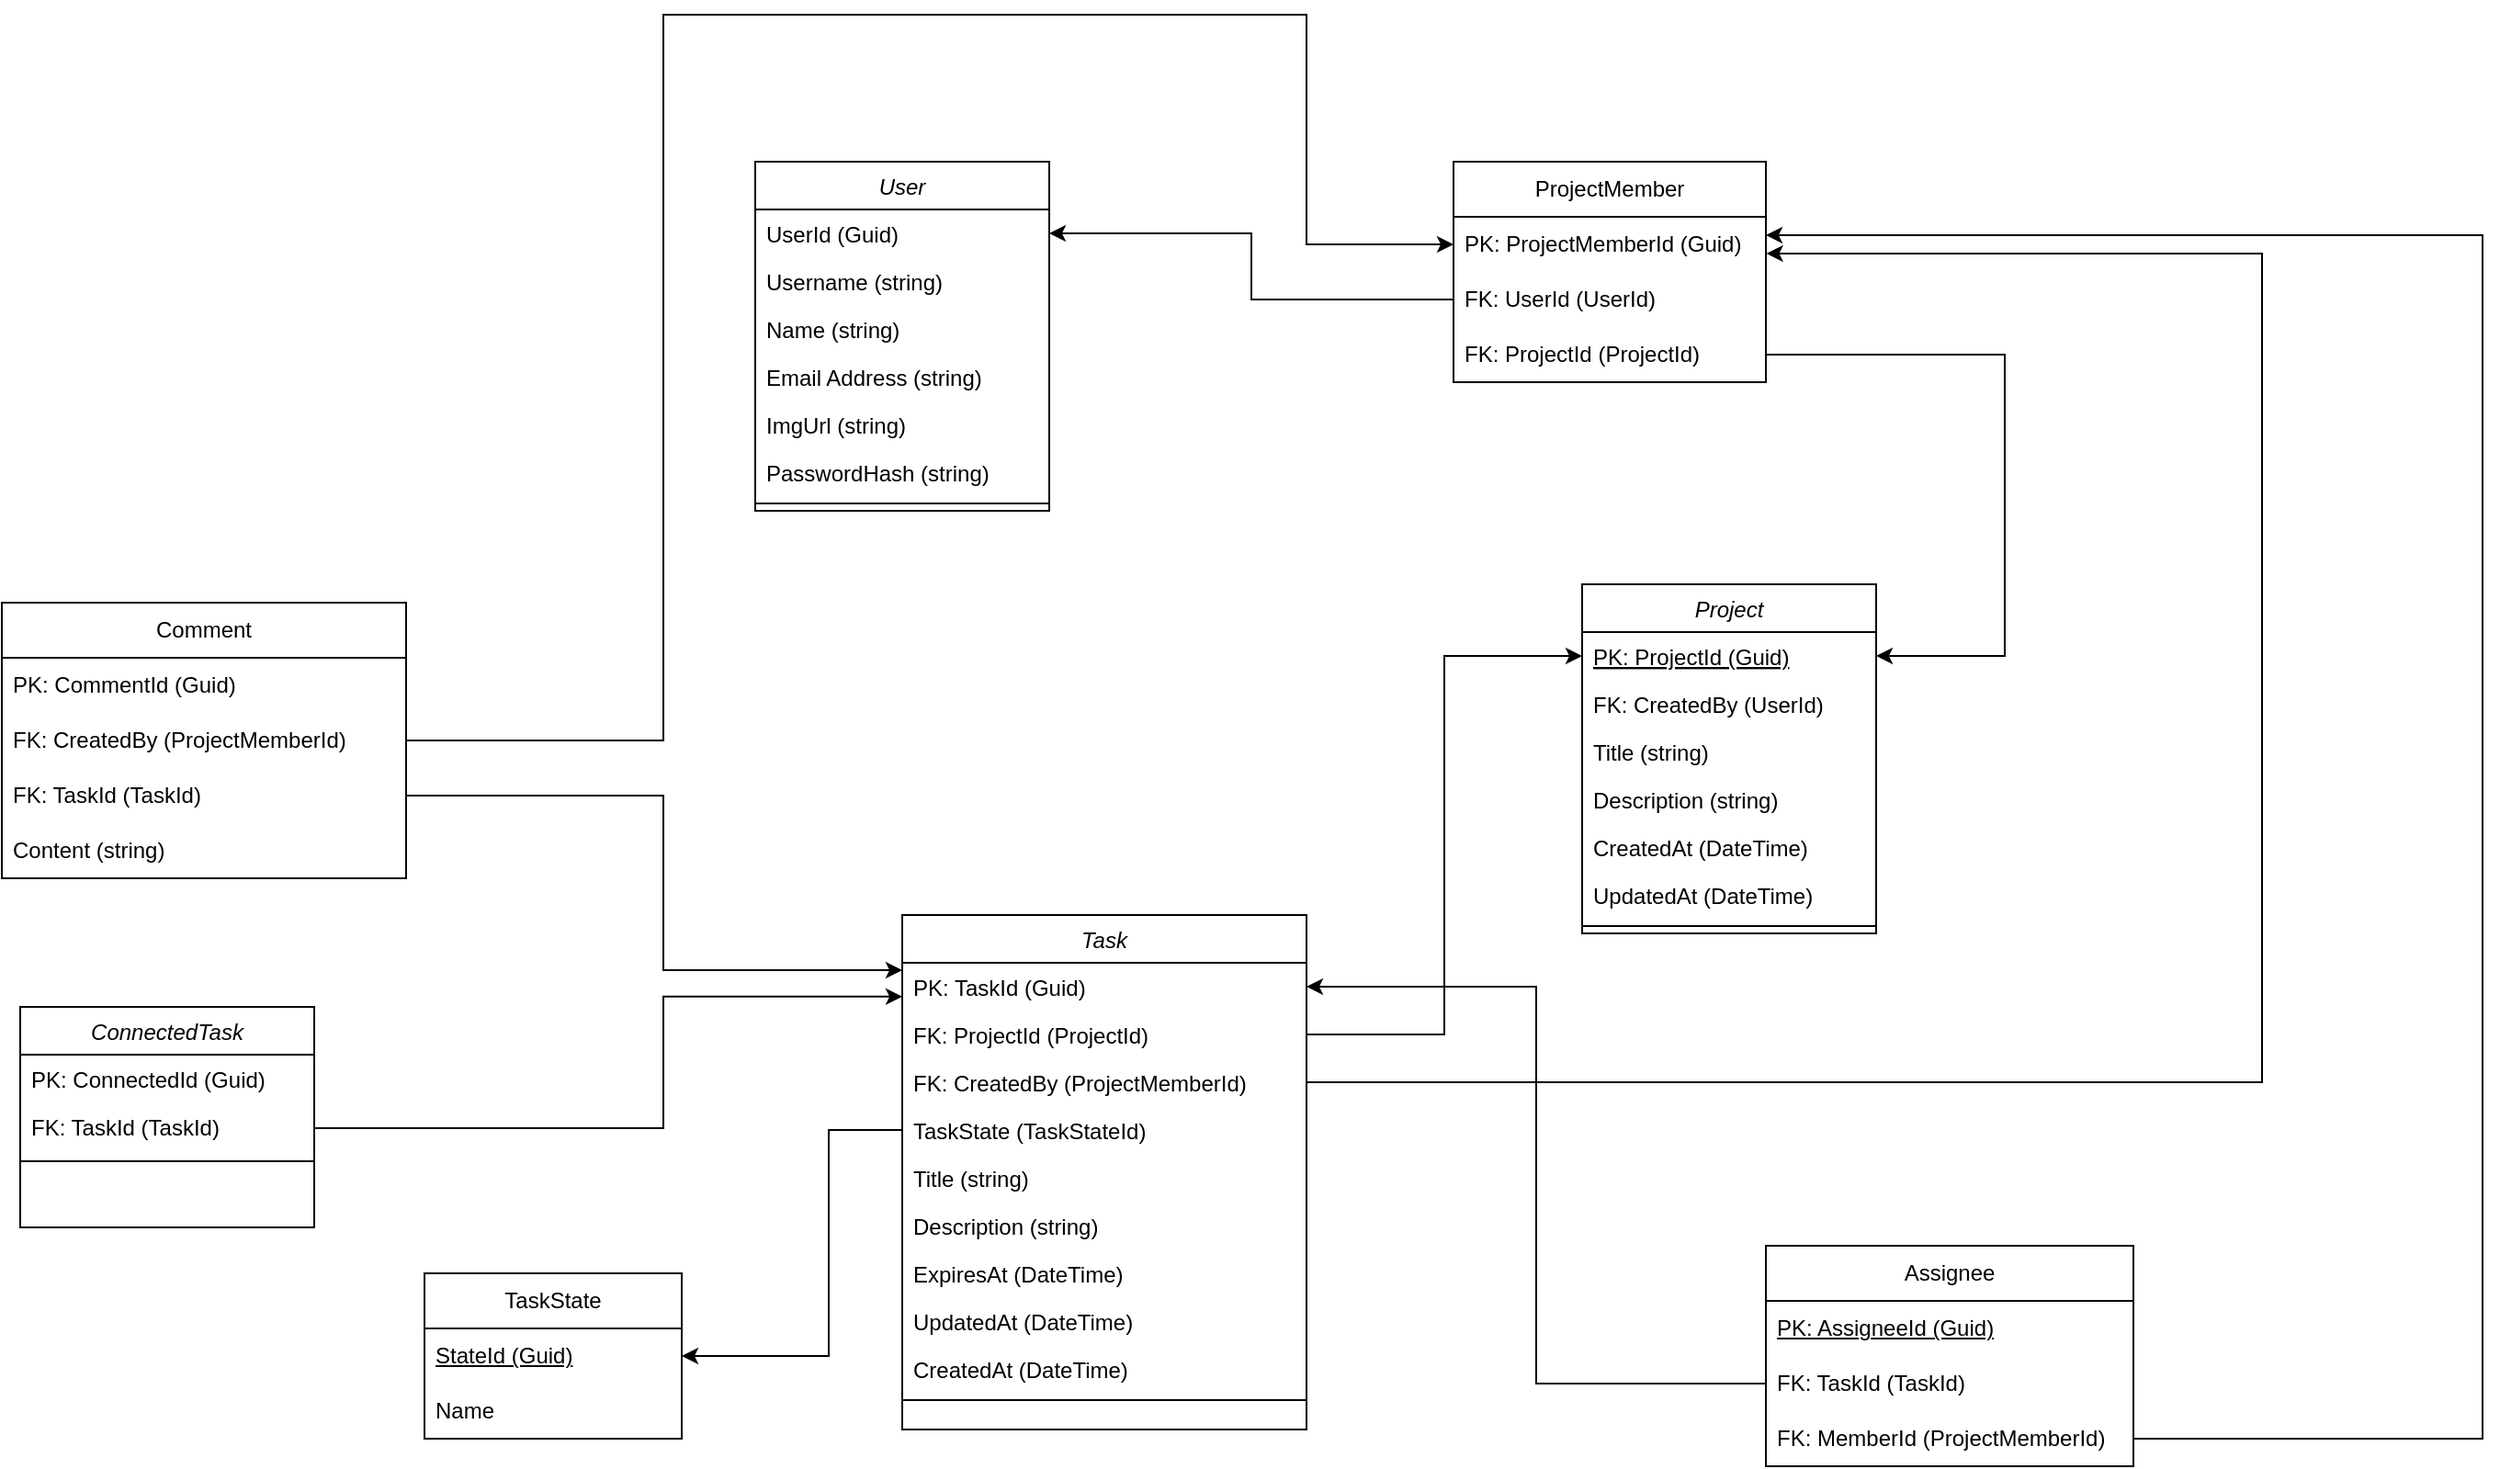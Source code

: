 <mxfile version="26.2.4">
  <diagram id="C5RBs43oDa-KdzZeNtuy" name="Page-1">
    <mxGraphModel dx="668" dy="422" grid="1" gridSize="10" guides="1" tooltips="1" connect="1" arrows="1" fold="1" page="1" pageScale="1" pageWidth="827" pageHeight="1169" math="0" shadow="0">
      <root>
        <mxCell id="WIyWlLk6GJQsqaUBKTNV-0" />
        <mxCell id="WIyWlLk6GJQsqaUBKTNV-1" parent="WIyWlLk6GJQsqaUBKTNV-0" />
        <mxCell id="zkfFHV4jXpPFQw0GAbJ--0" value="User" style="swimlane;fontStyle=2;align=center;verticalAlign=top;childLayout=stackLayout;horizontal=1;startSize=26;horizontalStack=0;resizeParent=1;resizeLast=0;collapsible=1;marginBottom=0;rounded=0;shadow=0;strokeWidth=1;" parent="WIyWlLk6GJQsqaUBKTNV-1" vertex="1">
          <mxGeometry x="490" y="190" width="160" height="190" as="geometry">
            <mxRectangle x="230" y="140" width="160" height="26" as="alternateBounds" />
          </mxGeometry>
        </mxCell>
        <mxCell id="tAFzCg3SyGert5Uo2pXk-0" value="UserId (Guid)" style="text;align=left;verticalAlign=top;spacingLeft=4;spacingRight=4;overflow=hidden;rotatable=0;points=[[0,0.5],[1,0.5]];portConstraint=eastwest;" parent="zkfFHV4jXpPFQw0GAbJ--0" vertex="1">
          <mxGeometry y="26" width="160" height="26" as="geometry" />
        </mxCell>
        <mxCell id="tAFzCg3SyGert5Uo2pXk-1" value="Username (string)" style="text;align=left;verticalAlign=top;spacingLeft=4;spacingRight=4;overflow=hidden;rotatable=0;points=[[0,0.5],[1,0.5]];portConstraint=eastwest;" parent="zkfFHV4jXpPFQw0GAbJ--0" vertex="1">
          <mxGeometry y="52" width="160" height="26" as="geometry" />
        </mxCell>
        <mxCell id="zkfFHV4jXpPFQw0GAbJ--1" value="Name (string)" style="text;align=left;verticalAlign=top;spacingLeft=4;spacingRight=4;overflow=hidden;rotatable=0;points=[[0,0.5],[1,0.5]];portConstraint=eastwest;" parent="zkfFHV4jXpPFQw0GAbJ--0" vertex="1">
          <mxGeometry y="78" width="160" height="26" as="geometry" />
        </mxCell>
        <mxCell id="zkfFHV4jXpPFQw0GAbJ--3" value="Email Address (string)" style="text;align=left;verticalAlign=top;spacingLeft=4;spacingRight=4;overflow=hidden;rotatable=0;points=[[0,0.5],[1,0.5]];portConstraint=eastwest;rounded=0;shadow=0;html=0;" parent="zkfFHV4jXpPFQw0GAbJ--0" vertex="1">
          <mxGeometry y="104" width="160" height="26" as="geometry" />
        </mxCell>
        <mxCell id="4H5SRpMd692fheJzNYXY-16" value="ImgUrl (string)" style="text;align=left;verticalAlign=top;spacingLeft=4;spacingRight=4;overflow=hidden;rotatable=0;points=[[0,0.5],[1,0.5]];portConstraint=eastwest;rounded=0;shadow=0;html=0;" vertex="1" parent="zkfFHV4jXpPFQw0GAbJ--0">
          <mxGeometry y="130" width="160" height="26" as="geometry" />
        </mxCell>
        <mxCell id="tAFzCg3SyGert5Uo2pXk-33" value="PasswordHash (string)" style="text;align=left;verticalAlign=top;spacingLeft=4;spacingRight=4;overflow=hidden;rotatable=0;points=[[0,0.5],[1,0.5]];portConstraint=eastwest;rounded=0;shadow=0;html=0;" parent="zkfFHV4jXpPFQw0GAbJ--0" vertex="1">
          <mxGeometry y="156" width="160" height="26" as="geometry" />
        </mxCell>
        <mxCell id="zkfFHV4jXpPFQw0GAbJ--4" value="" style="line;html=1;strokeWidth=1;align=left;verticalAlign=middle;spacingTop=-1;spacingLeft=3;spacingRight=3;rotatable=0;labelPosition=right;points=[];portConstraint=eastwest;" parent="zkfFHV4jXpPFQw0GAbJ--0" vertex="1">
          <mxGeometry y="182" width="160" height="8" as="geometry" />
        </mxCell>
        <mxCell id="tAFzCg3SyGert5Uo2pXk-2" value="Project" style="swimlane;fontStyle=2;align=center;verticalAlign=top;childLayout=stackLayout;horizontal=1;startSize=26;horizontalStack=0;resizeParent=1;resizeLast=0;collapsible=1;marginBottom=0;rounded=0;shadow=0;strokeWidth=1;" parent="WIyWlLk6GJQsqaUBKTNV-1" vertex="1">
          <mxGeometry x="940" y="420" width="160" height="190" as="geometry">
            <mxRectangle x="230" y="140" width="160" height="26" as="alternateBounds" />
          </mxGeometry>
        </mxCell>
        <mxCell id="tAFzCg3SyGert5Uo2pXk-3" value="PK: ProjectId (Guid)" style="text;align=left;verticalAlign=top;spacingLeft=4;spacingRight=4;overflow=hidden;rotatable=0;points=[[0,0.5],[1,0.5]];portConstraint=eastwest;fontStyle=4" parent="tAFzCg3SyGert5Uo2pXk-2" vertex="1">
          <mxGeometry y="26" width="160" height="26" as="geometry" />
        </mxCell>
        <mxCell id="tAFzCg3SyGert5Uo2pXk-6" value="FK: CreatedBy (UserId)" style="text;align=left;verticalAlign=top;spacingLeft=4;spacingRight=4;overflow=hidden;rotatable=0;points=[[0,0.5],[1,0.5]];portConstraint=eastwest;rounded=0;shadow=0;html=0;" parent="tAFzCg3SyGert5Uo2pXk-2" vertex="1">
          <mxGeometry y="52" width="160" height="26" as="geometry" />
        </mxCell>
        <mxCell id="tAFzCg3SyGert5Uo2pXk-4" value="Title (string)" style="text;align=left;verticalAlign=top;spacingLeft=4;spacingRight=4;overflow=hidden;rotatable=0;points=[[0,0.5],[1,0.5]];portConstraint=eastwest;" parent="tAFzCg3SyGert5Uo2pXk-2" vertex="1">
          <mxGeometry y="78" width="160" height="26" as="geometry" />
        </mxCell>
        <mxCell id="tAFzCg3SyGert5Uo2pXk-21" value="Description (string)" style="text;align=left;verticalAlign=top;spacingLeft=4;spacingRight=4;overflow=hidden;rotatable=0;points=[[0,0.5],[1,0.5]];portConstraint=eastwest;" parent="tAFzCg3SyGert5Uo2pXk-2" vertex="1">
          <mxGeometry y="104" width="160" height="26" as="geometry" />
        </mxCell>
        <mxCell id="tAFzCg3SyGert5Uo2pXk-5" value="CreatedAt (DateTime)" style="text;align=left;verticalAlign=top;spacingLeft=4;spacingRight=4;overflow=hidden;rotatable=0;points=[[0,0.5],[1,0.5]];portConstraint=eastwest;" parent="tAFzCg3SyGert5Uo2pXk-2" vertex="1">
          <mxGeometry y="130" width="160" height="26" as="geometry" />
        </mxCell>
        <mxCell id="4H5SRpMd692fheJzNYXY-14" value="UpdatedAt (DateTime)" style="text;align=left;verticalAlign=top;spacingLeft=4;spacingRight=4;overflow=hidden;rotatable=0;points=[[0,0.5],[1,0.5]];portConstraint=eastwest;rounded=0;shadow=0;html=0;" vertex="1" parent="tAFzCg3SyGert5Uo2pXk-2">
          <mxGeometry y="156" width="160" height="26" as="geometry" />
        </mxCell>
        <mxCell id="tAFzCg3SyGert5Uo2pXk-8" value="" style="line;html=1;strokeWidth=1;align=left;verticalAlign=middle;spacingTop=-1;spacingLeft=3;spacingRight=3;rotatable=0;labelPosition=right;points=[];portConstraint=eastwest;" parent="tAFzCg3SyGert5Uo2pXk-2" vertex="1">
          <mxGeometry y="182" width="160" height="8" as="geometry" />
        </mxCell>
        <mxCell id="tAFzCg3SyGert5Uo2pXk-10" value="Task" style="swimlane;fontStyle=2;align=center;verticalAlign=top;childLayout=stackLayout;horizontal=1;startSize=26;horizontalStack=0;resizeParent=1;resizeLast=0;collapsible=1;marginBottom=0;rounded=0;shadow=0;strokeWidth=1;" parent="WIyWlLk6GJQsqaUBKTNV-1" vertex="1">
          <mxGeometry x="570" y="600" width="220" height="280" as="geometry">
            <mxRectangle x="230" y="140" width="160" height="26" as="alternateBounds" />
          </mxGeometry>
        </mxCell>
        <mxCell id="tAFzCg3SyGert5Uo2pXk-16" value="PK: TaskId (Guid)" style="text;align=left;verticalAlign=top;spacingLeft=4;spacingRight=4;overflow=hidden;rotatable=0;points=[[0,0.5],[1,0.5]];portConstraint=eastwest;rounded=0;shadow=0;html=0;" parent="tAFzCg3SyGert5Uo2pXk-10" vertex="1">
          <mxGeometry y="26" width="220" height="26" as="geometry" />
        </mxCell>
        <mxCell id="tAFzCg3SyGert5Uo2pXk-11" value="FK: ProjectId (ProjectId)" style="text;align=left;verticalAlign=top;spacingLeft=4;spacingRight=4;overflow=hidden;rotatable=0;points=[[0,0.5],[1,0.5]];portConstraint=eastwest;" parent="tAFzCg3SyGert5Uo2pXk-10" vertex="1">
          <mxGeometry y="52" width="220" height="26" as="geometry" />
        </mxCell>
        <mxCell id="tAFzCg3SyGert5Uo2pXk-12" value="FK: CreatedBy (ProjectMemberId)" style="text;align=left;verticalAlign=top;spacingLeft=4;spacingRight=4;overflow=hidden;rotatable=0;points=[[0,0.5],[1,0.5]];portConstraint=eastwest;rounded=0;shadow=0;html=0;" parent="tAFzCg3SyGert5Uo2pXk-10" vertex="1">
          <mxGeometry y="78" width="220" height="26" as="geometry" />
        </mxCell>
        <mxCell id="4H5SRpMd692fheJzNYXY-7" value="TaskState (TaskStateId)" style="text;align=left;verticalAlign=top;spacingLeft=4;spacingRight=4;overflow=hidden;rotatable=0;points=[[0,0.5],[1,0.5]];portConstraint=eastwest;" vertex="1" parent="tAFzCg3SyGert5Uo2pXk-10">
          <mxGeometry y="104" width="220" height="26" as="geometry" />
        </mxCell>
        <mxCell id="tAFzCg3SyGert5Uo2pXk-13" value="Title (string)" style="text;align=left;verticalAlign=top;spacingLeft=4;spacingRight=4;overflow=hidden;rotatable=0;points=[[0,0.5],[1,0.5]];portConstraint=eastwest;" parent="tAFzCg3SyGert5Uo2pXk-10" vertex="1">
          <mxGeometry y="130" width="220" height="26" as="geometry" />
        </mxCell>
        <mxCell id="tAFzCg3SyGert5Uo2pXk-14" value="Description (string)" style="text;align=left;verticalAlign=top;spacingLeft=4;spacingRight=4;overflow=hidden;rotatable=0;points=[[0,0.5],[1,0.5]];portConstraint=eastwest;" parent="tAFzCg3SyGert5Uo2pXk-10" vertex="1">
          <mxGeometry y="156" width="220" height="26" as="geometry" />
        </mxCell>
        <mxCell id="4H5SRpMd692fheJzNYXY-0" value="ExpiresAt (DateTime)" style="text;align=left;verticalAlign=top;spacingLeft=4;spacingRight=4;overflow=hidden;rotatable=0;points=[[0,0.5],[1,0.5]];portConstraint=eastwest;rounded=0;shadow=0;html=0;" vertex="1" parent="tAFzCg3SyGert5Uo2pXk-10">
          <mxGeometry y="182" width="220" height="26" as="geometry" />
        </mxCell>
        <mxCell id="4H5SRpMd692fheJzNYXY-17" value="UpdatedAt (DateTime)" style="text;align=left;verticalAlign=top;spacingLeft=4;spacingRight=4;overflow=hidden;rotatable=0;points=[[0,0.5],[1,0.5]];portConstraint=eastwest;rounded=0;shadow=0;html=0;" vertex="1" parent="tAFzCg3SyGert5Uo2pXk-10">
          <mxGeometry y="208" width="220" height="26" as="geometry" />
        </mxCell>
        <mxCell id="tAFzCg3SyGert5Uo2pXk-19" value="CreatedAt (DateTime)" style="text;align=left;verticalAlign=top;spacingLeft=4;spacingRight=4;overflow=hidden;rotatable=0;points=[[0,0.5],[1,0.5]];portConstraint=eastwest;rounded=0;shadow=0;html=0;" parent="tAFzCg3SyGert5Uo2pXk-10" vertex="1">
          <mxGeometry y="234" width="220" height="26" as="geometry" />
        </mxCell>
        <mxCell id="tAFzCg3SyGert5Uo2pXk-15" value="" style="line;html=1;strokeWidth=1;align=left;verticalAlign=middle;spacingTop=-1;spacingLeft=3;spacingRight=3;rotatable=0;labelPosition=right;points=[];portConstraint=eastwest;" parent="tAFzCg3SyGert5Uo2pXk-10" vertex="1">
          <mxGeometry y="260" width="220" height="8" as="geometry" />
        </mxCell>
        <mxCell id="tAFzCg3SyGert5Uo2pXk-28" value="Comment" style="swimlane;fontStyle=0;childLayout=stackLayout;horizontal=1;startSize=30;horizontalStack=0;resizeParent=1;resizeParentMax=0;resizeLast=0;collapsible=1;marginBottom=0;whiteSpace=wrap;html=1;" parent="WIyWlLk6GJQsqaUBKTNV-1" vertex="1">
          <mxGeometry x="80" y="430" width="220" height="150" as="geometry" />
        </mxCell>
        <mxCell id="tAFzCg3SyGert5Uo2pXk-29" value="PK: CommentId (Guid)" style="text;strokeColor=none;fillColor=none;align=left;verticalAlign=middle;spacingLeft=4;spacingRight=4;overflow=hidden;points=[[0,0.5],[1,0.5]];portConstraint=eastwest;rotatable=0;whiteSpace=wrap;html=1;" parent="tAFzCg3SyGert5Uo2pXk-28" vertex="1">
          <mxGeometry y="30" width="220" height="30" as="geometry" />
        </mxCell>
        <mxCell id="tAFzCg3SyGert5Uo2pXk-31" value="FK: CreatedBy (ProjectMemberId)" style="text;strokeColor=none;fillColor=none;align=left;verticalAlign=middle;spacingLeft=4;spacingRight=4;overflow=hidden;points=[[0,0.5],[1,0.5]];portConstraint=eastwest;rotatable=0;whiteSpace=wrap;html=1;" parent="tAFzCg3SyGert5Uo2pXk-28" vertex="1">
          <mxGeometry y="60" width="220" height="30" as="geometry" />
        </mxCell>
        <mxCell id="tAFzCg3SyGert5Uo2pXk-32" value="FK: TaskId (TaskId)" style="text;strokeColor=none;fillColor=none;align=left;verticalAlign=middle;spacingLeft=4;spacingRight=4;overflow=hidden;points=[[0,0.5],[1,0.5]];portConstraint=eastwest;rotatable=0;whiteSpace=wrap;html=1;" parent="tAFzCg3SyGert5Uo2pXk-28" vertex="1">
          <mxGeometry y="90" width="220" height="30" as="geometry" />
        </mxCell>
        <mxCell id="tAFzCg3SyGert5Uo2pXk-30" value="Content (string)" style="text;strokeColor=none;fillColor=none;align=left;verticalAlign=middle;spacingLeft=4;spacingRight=4;overflow=hidden;points=[[0,0.5],[1,0.5]];portConstraint=eastwest;rotatable=0;whiteSpace=wrap;html=1;" parent="tAFzCg3SyGert5Uo2pXk-28" vertex="1">
          <mxGeometry y="120" width="220" height="30" as="geometry" />
        </mxCell>
        <mxCell id="tAFzCg3SyGert5Uo2pXk-36" value="ProjectMember" style="swimlane;fontStyle=0;childLayout=stackLayout;horizontal=1;startSize=30;horizontalStack=0;resizeParent=1;resizeParentMax=0;resizeLast=0;collapsible=1;marginBottom=0;whiteSpace=wrap;html=1;" parent="WIyWlLk6GJQsqaUBKTNV-1" vertex="1">
          <mxGeometry x="870" y="190" width="170" height="120" as="geometry" />
        </mxCell>
        <mxCell id="tAFzCg3SyGert5Uo2pXk-37" value="PK: ProjectMemberId (Guid)" style="text;strokeColor=none;fillColor=none;align=left;verticalAlign=middle;spacingLeft=4;spacingRight=4;overflow=hidden;points=[[0,0.5],[1,0.5]];portConstraint=eastwest;rotatable=0;whiteSpace=wrap;html=1;" parent="tAFzCg3SyGert5Uo2pXk-36" vertex="1">
          <mxGeometry y="30" width="170" height="30" as="geometry" />
        </mxCell>
        <mxCell id="tAFzCg3SyGert5Uo2pXk-59" value="FK: UserId (UserId)" style="text;strokeColor=none;fillColor=none;align=left;verticalAlign=middle;spacingLeft=4;spacingRight=4;overflow=hidden;points=[[0,0.5],[1,0.5]];portConstraint=eastwest;rotatable=0;whiteSpace=wrap;html=1;" parent="tAFzCg3SyGert5Uo2pXk-36" vertex="1">
          <mxGeometry y="60" width="170" height="30" as="geometry" />
        </mxCell>
        <mxCell id="tAFzCg3SyGert5Uo2pXk-38" value="FK: ProjectId (ProjectId)" style="text;strokeColor=none;fillColor=none;align=left;verticalAlign=middle;spacingLeft=4;spacingRight=4;overflow=hidden;points=[[0,0.5],[1,0.5]];portConstraint=eastwest;rotatable=0;whiteSpace=wrap;html=1;" parent="tAFzCg3SyGert5Uo2pXk-36" vertex="1">
          <mxGeometry y="90" width="170" height="30" as="geometry" />
        </mxCell>
        <mxCell id="oheZdHdnpXRGb6486oji-0" value="ConnectedTask" style="swimlane;fontStyle=2;align=center;verticalAlign=top;childLayout=stackLayout;horizontal=1;startSize=26;horizontalStack=0;resizeParent=1;resizeLast=0;collapsible=1;marginBottom=0;rounded=0;shadow=0;strokeWidth=1;" parent="WIyWlLk6GJQsqaUBKTNV-1" vertex="1">
          <mxGeometry x="90" y="650" width="160" height="120" as="geometry">
            <mxRectangle x="230" y="140" width="160" height="26" as="alternateBounds" />
          </mxGeometry>
        </mxCell>
        <mxCell id="oheZdHdnpXRGb6486oji-1" value="PK: ConnectedId (Guid)" style="text;align=left;verticalAlign=top;spacingLeft=4;spacingRight=4;overflow=hidden;rotatable=0;points=[[0,0.5],[1,0.5]];portConstraint=eastwest;rounded=0;shadow=0;html=0;" parent="oheZdHdnpXRGb6486oji-0" vertex="1">
          <mxGeometry y="26" width="160" height="26" as="geometry" />
        </mxCell>
        <mxCell id="oheZdHdnpXRGb6486oji-8" value="FK: TaskId (TaskId)" style="text;align=left;verticalAlign=top;spacingLeft=4;spacingRight=4;overflow=hidden;rotatable=0;points=[[0,0.5],[1,0.5]];portConstraint=eastwest;rounded=0;shadow=0;html=0;" parent="oheZdHdnpXRGb6486oji-0" vertex="1">
          <mxGeometry y="52" width="160" height="28" as="geometry" />
        </mxCell>
        <mxCell id="oheZdHdnpXRGb6486oji-9" value="" style="line;html=1;strokeWidth=1;align=left;verticalAlign=middle;spacingTop=-1;spacingLeft=3;spacingRight=3;rotatable=0;labelPosition=right;points=[];portConstraint=eastwest;" parent="oheZdHdnpXRGb6486oji-0" vertex="1">
          <mxGeometry y="80" width="160" height="8" as="geometry" />
        </mxCell>
        <mxCell id="oheZdHdnpXRGb6486oji-12" style="edgeStyle=orthogonalEdgeStyle;rounded=0;orthogonalLoop=1;jettySize=auto;html=1;entryX=0;entryY=0.709;entryDx=0;entryDy=0;entryPerimeter=0;" parent="WIyWlLk6GJQsqaUBKTNV-1" source="oheZdHdnpXRGb6486oji-8" target="tAFzCg3SyGert5Uo2pXk-16" edge="1">
          <mxGeometry relative="1" as="geometry">
            <mxPoint x="570" y="650" as="targetPoint" />
            <Array as="points">
              <mxPoint x="440" y="716" />
              <mxPoint x="440" y="644" />
            </Array>
          </mxGeometry>
        </mxCell>
        <mxCell id="oheZdHdnpXRGb6486oji-14" style="edgeStyle=orthogonalEdgeStyle;rounded=0;orthogonalLoop=1;jettySize=auto;html=1;" parent="WIyWlLk6GJQsqaUBKTNV-1" source="tAFzCg3SyGert5Uo2pXk-32" edge="1">
          <mxGeometry relative="1" as="geometry">
            <mxPoint x="570" y="630" as="targetPoint" />
            <Array as="points">
              <mxPoint x="440" y="535" />
              <mxPoint x="440" y="630" />
            </Array>
          </mxGeometry>
        </mxCell>
        <mxCell id="oheZdHdnpXRGb6486oji-15" style="edgeStyle=orthogonalEdgeStyle;rounded=0;orthogonalLoop=1;jettySize=auto;html=1;entryX=0;entryY=0.5;entryDx=0;entryDy=0;" parent="WIyWlLk6GJQsqaUBKTNV-1" source="tAFzCg3SyGert5Uo2pXk-11" target="tAFzCg3SyGert5Uo2pXk-3" edge="1">
          <mxGeometry relative="1" as="geometry" />
        </mxCell>
        <mxCell id="oheZdHdnpXRGb6486oji-17" style="edgeStyle=orthogonalEdgeStyle;rounded=0;orthogonalLoop=1;jettySize=auto;html=1;entryX=1;entryY=0.5;entryDx=0;entryDy=0;" parent="WIyWlLk6GJQsqaUBKTNV-1" source="tAFzCg3SyGert5Uo2pXk-59" target="tAFzCg3SyGert5Uo2pXk-0" edge="1">
          <mxGeometry relative="1" as="geometry" />
        </mxCell>
        <mxCell id="oheZdHdnpXRGb6486oji-18" style="edgeStyle=orthogonalEdgeStyle;rounded=0;orthogonalLoop=1;jettySize=auto;html=1;entryX=1;entryY=0.5;entryDx=0;entryDy=0;exitX=1;exitY=0.5;exitDx=0;exitDy=0;" parent="WIyWlLk6GJQsqaUBKTNV-1" source="tAFzCg3SyGert5Uo2pXk-38" target="tAFzCg3SyGert5Uo2pXk-3" edge="1">
          <mxGeometry relative="1" as="geometry">
            <Array as="points">
              <mxPoint x="1170" y="295" />
              <mxPoint x="1170" y="459" />
            </Array>
          </mxGeometry>
        </mxCell>
        <mxCell id="oheZdHdnpXRGb6486oji-19" value="Assignee" style="swimlane;fontStyle=0;childLayout=stackLayout;horizontal=1;startSize=30;horizontalStack=0;resizeParent=1;resizeParentMax=0;resizeLast=0;collapsible=1;marginBottom=0;whiteSpace=wrap;html=1;" parent="WIyWlLk6GJQsqaUBKTNV-1" vertex="1">
          <mxGeometry x="1040" y="780" width="200" height="120" as="geometry" />
        </mxCell>
        <mxCell id="oheZdHdnpXRGb6486oji-20" value="&lt;u&gt;PK: AssigneeId (Guid)&lt;/u&gt;" style="text;strokeColor=none;fillColor=none;align=left;verticalAlign=middle;spacingLeft=4;spacingRight=4;overflow=hidden;points=[[0,0.5],[1,0.5]];portConstraint=eastwest;rotatable=0;whiteSpace=wrap;html=1;" parent="oheZdHdnpXRGb6486oji-19" vertex="1">
          <mxGeometry y="30" width="200" height="30" as="geometry" />
        </mxCell>
        <mxCell id="oheZdHdnpXRGb6486oji-21" value="FK: TaskId (TaskId)" style="text;strokeColor=none;fillColor=none;align=left;verticalAlign=middle;spacingLeft=4;spacingRight=4;overflow=hidden;points=[[0,0.5],[1,0.5]];portConstraint=eastwest;rotatable=0;whiteSpace=wrap;html=1;" parent="oheZdHdnpXRGb6486oji-19" vertex="1">
          <mxGeometry y="60" width="200" height="30" as="geometry" />
        </mxCell>
        <mxCell id="oheZdHdnpXRGb6486oji-22" value="FK: MemberId (ProjectMemberId)" style="text;strokeColor=none;fillColor=none;align=left;verticalAlign=middle;spacingLeft=4;spacingRight=4;overflow=hidden;points=[[0,0.5],[1,0.5]];portConstraint=eastwest;rotatable=0;whiteSpace=wrap;html=1;" parent="oheZdHdnpXRGb6486oji-19" vertex="1">
          <mxGeometry y="90" width="200" height="30" as="geometry" />
        </mxCell>
        <mxCell id="oheZdHdnpXRGb6486oji-27" style="edgeStyle=orthogonalEdgeStyle;rounded=0;orthogonalLoop=1;jettySize=auto;html=1;exitX=1;exitY=0.5;exitDx=0;exitDy=0;" parent="WIyWlLk6GJQsqaUBKTNV-1" source="oheZdHdnpXRGb6486oji-22" edge="1">
          <mxGeometry relative="1" as="geometry">
            <Array as="points">
              <mxPoint x="1430" y="885" />
              <mxPoint x="1430" y="230" />
              <mxPoint x="1040" y="230" />
            </Array>
            <mxPoint x="1040" y="230" as="targetPoint" />
          </mxGeometry>
        </mxCell>
        <mxCell id="4H5SRpMd692fheJzNYXY-2" value="TaskState" style="swimlane;fontStyle=0;childLayout=stackLayout;horizontal=1;startSize=30;horizontalStack=0;resizeParent=1;resizeParentMax=0;resizeLast=0;collapsible=1;marginBottom=0;whiteSpace=wrap;html=1;" vertex="1" parent="WIyWlLk6GJQsqaUBKTNV-1">
          <mxGeometry x="310" y="795" width="140" height="90" as="geometry" />
        </mxCell>
        <mxCell id="4H5SRpMd692fheJzNYXY-3" value="&lt;u&gt;StateId (Guid)&lt;/u&gt;" style="text;strokeColor=none;fillColor=none;align=left;verticalAlign=middle;spacingLeft=4;spacingRight=4;overflow=hidden;points=[[0,0.5],[1,0.5]];portConstraint=eastwest;rotatable=0;whiteSpace=wrap;html=1;" vertex="1" parent="4H5SRpMd692fheJzNYXY-2">
          <mxGeometry y="30" width="140" height="30" as="geometry" />
        </mxCell>
        <mxCell id="4H5SRpMd692fheJzNYXY-4" value="Name" style="text;strokeColor=none;fillColor=none;align=left;verticalAlign=middle;spacingLeft=4;spacingRight=4;overflow=hidden;points=[[0,0.5],[1,0.5]];portConstraint=eastwest;rotatable=0;whiteSpace=wrap;html=1;" vertex="1" parent="4H5SRpMd692fheJzNYXY-2">
          <mxGeometry y="60" width="140" height="30" as="geometry" />
        </mxCell>
        <mxCell id="4H5SRpMd692fheJzNYXY-9" style="edgeStyle=orthogonalEdgeStyle;rounded=0;orthogonalLoop=1;jettySize=auto;html=1;entryX=1;entryY=0.5;entryDx=0;entryDy=0;exitX=0;exitY=0.5;exitDx=0;exitDy=0;" edge="1" parent="WIyWlLk6GJQsqaUBKTNV-1" source="oheZdHdnpXRGb6486oji-21" target="tAFzCg3SyGert5Uo2pXk-16">
          <mxGeometry relative="1" as="geometry" />
        </mxCell>
        <mxCell id="4H5SRpMd692fheJzNYXY-13" style="edgeStyle=orthogonalEdgeStyle;rounded=0;orthogonalLoop=1;jettySize=auto;html=1;entryX=1;entryY=0.5;entryDx=0;entryDy=0;exitX=0;exitY=0.5;exitDx=0;exitDy=0;" edge="1" parent="WIyWlLk6GJQsqaUBKTNV-1" source="4H5SRpMd692fheJzNYXY-7" target="4H5SRpMd692fheJzNYXY-3">
          <mxGeometry relative="1" as="geometry">
            <Array as="points">
              <mxPoint x="530" y="717" />
              <mxPoint x="530" y="840" />
            </Array>
          </mxGeometry>
        </mxCell>
        <mxCell id="4H5SRpMd692fheJzNYXY-19" style="edgeStyle=orthogonalEdgeStyle;rounded=0;orthogonalLoop=1;jettySize=auto;html=1;entryX=1.002;entryY=0.651;entryDx=0;entryDy=0;entryPerimeter=0;" edge="1" parent="WIyWlLk6GJQsqaUBKTNV-1" source="tAFzCg3SyGert5Uo2pXk-12" target="tAFzCg3SyGert5Uo2pXk-37">
          <mxGeometry relative="1" as="geometry">
            <Array as="points">
              <mxPoint x="1310" y="691" />
              <mxPoint x="1310" y="240" />
              <mxPoint x="1040" y="240" />
            </Array>
          </mxGeometry>
        </mxCell>
        <mxCell id="4H5SRpMd692fheJzNYXY-22" style="edgeStyle=orthogonalEdgeStyle;rounded=0;orthogonalLoop=1;jettySize=auto;html=1;entryX=0;entryY=0.5;entryDx=0;entryDy=0;" edge="1" parent="WIyWlLk6GJQsqaUBKTNV-1" source="tAFzCg3SyGert5Uo2pXk-31" target="tAFzCg3SyGert5Uo2pXk-37">
          <mxGeometry relative="1" as="geometry">
            <Array as="points">
              <mxPoint x="440" y="505" />
              <mxPoint x="440" y="110" />
              <mxPoint x="790" y="110" />
              <mxPoint x="790" y="235" />
            </Array>
          </mxGeometry>
        </mxCell>
      </root>
    </mxGraphModel>
  </diagram>
</mxfile>
